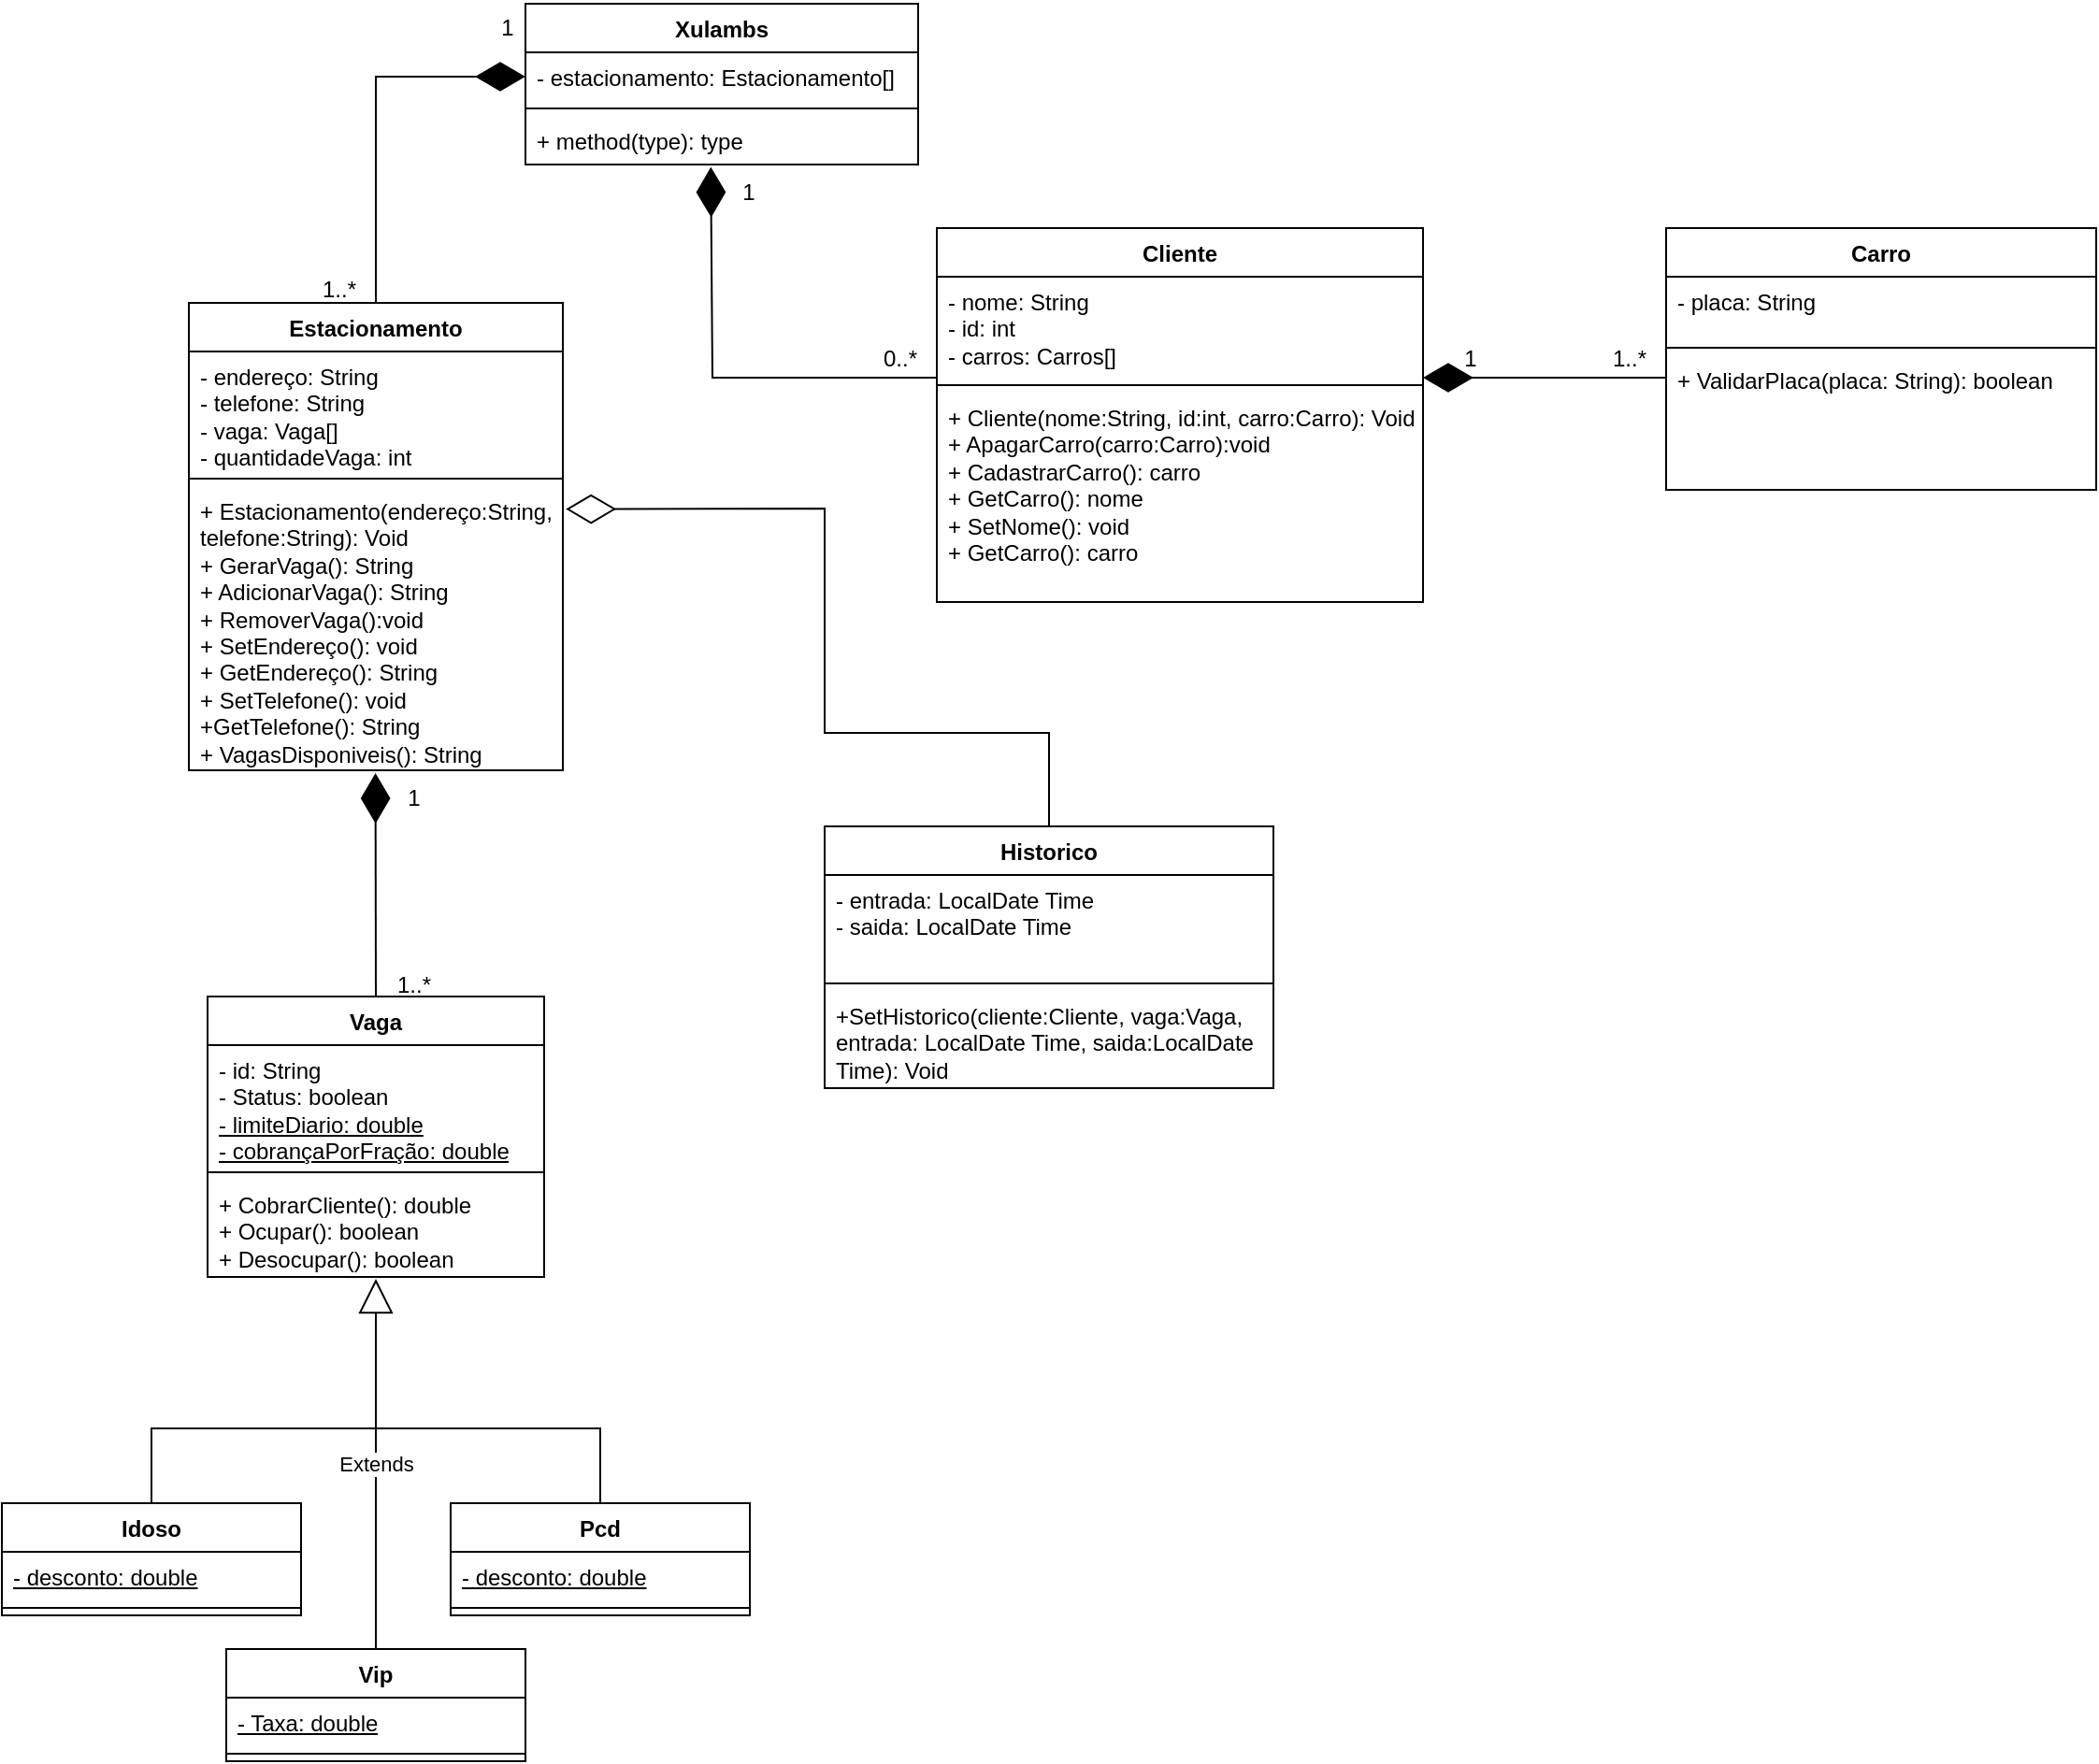 <mxfile version="24.7.17">
  <diagram name="Página-1" id="fv9jJzi5jMxv1ILbsiFP">
    <mxGraphModel dx="2224" dy="938" grid="1" gridSize="10" guides="1" tooltips="1" connect="1" arrows="1" fold="1" page="1" pageScale="1" pageWidth="827" pageHeight="1169" math="0" shadow="0">
      <root>
        <mxCell id="0" />
        <mxCell id="1" parent="0" />
        <mxCell id="uLuHKNRF5myKDPDWh8ls-1" value="Xulambs" style="swimlane;fontStyle=1;align=center;verticalAlign=top;childLayout=stackLayout;horizontal=1;startSize=26;horizontalStack=0;resizeParent=1;resizeParentMax=0;resizeLast=0;collapsible=1;marginBottom=0;whiteSpace=wrap;html=1;" vertex="1" parent="1">
          <mxGeometry x="280" y="50" width="210" height="86" as="geometry" />
        </mxCell>
        <mxCell id="uLuHKNRF5myKDPDWh8ls-2" value="- estacionamento: Estacionamento[]" style="text;strokeColor=none;fillColor=none;align=left;verticalAlign=top;spacingLeft=4;spacingRight=4;overflow=hidden;rotatable=0;points=[[0,0.5],[1,0.5]];portConstraint=eastwest;whiteSpace=wrap;html=1;" vertex="1" parent="uLuHKNRF5myKDPDWh8ls-1">
          <mxGeometry y="26" width="210" height="26" as="geometry" />
        </mxCell>
        <mxCell id="uLuHKNRF5myKDPDWh8ls-3" value="" style="line;strokeWidth=1;fillColor=none;align=left;verticalAlign=middle;spacingTop=-1;spacingLeft=3;spacingRight=3;rotatable=0;labelPosition=right;points=[];portConstraint=eastwest;strokeColor=inherit;" vertex="1" parent="uLuHKNRF5myKDPDWh8ls-1">
          <mxGeometry y="52" width="210" height="8" as="geometry" />
        </mxCell>
        <mxCell id="uLuHKNRF5myKDPDWh8ls-4" value="+ method(type): type" style="text;strokeColor=none;fillColor=none;align=left;verticalAlign=top;spacingLeft=4;spacingRight=4;overflow=hidden;rotatable=0;points=[[0,0.5],[1,0.5]];portConstraint=eastwest;whiteSpace=wrap;html=1;" vertex="1" parent="uLuHKNRF5myKDPDWh8ls-1">
          <mxGeometry y="60" width="210" height="26" as="geometry" />
        </mxCell>
        <mxCell id="uLuHKNRF5myKDPDWh8ls-5" value="Estacionamento" style="swimlane;fontStyle=1;align=center;verticalAlign=top;childLayout=stackLayout;horizontal=1;startSize=26;horizontalStack=0;resizeParent=1;resizeParentMax=0;resizeLast=0;collapsible=1;marginBottom=0;whiteSpace=wrap;html=1;" vertex="1" parent="1">
          <mxGeometry x="100" y="210" width="200" height="250" as="geometry" />
        </mxCell>
        <mxCell id="uLuHKNRF5myKDPDWh8ls-6" value="- endereço: String&lt;div&gt;- telefone: String&lt;/div&gt;&lt;div&gt;- vaga: Vaga[]&lt;/div&gt;&lt;div&gt;- quantidadeVaga: int&lt;/div&gt;" style="text;strokeColor=none;fillColor=none;align=left;verticalAlign=top;spacingLeft=4;spacingRight=4;overflow=hidden;rotatable=0;points=[[0,0.5],[1,0.5]];portConstraint=eastwest;whiteSpace=wrap;html=1;" vertex="1" parent="uLuHKNRF5myKDPDWh8ls-5">
          <mxGeometry y="26" width="200" height="64" as="geometry" />
        </mxCell>
        <mxCell id="uLuHKNRF5myKDPDWh8ls-7" value="" style="line;strokeWidth=1;fillColor=none;align=left;verticalAlign=middle;spacingTop=-1;spacingLeft=3;spacingRight=3;rotatable=0;labelPosition=right;points=[];portConstraint=eastwest;strokeColor=inherit;" vertex="1" parent="uLuHKNRF5myKDPDWh8ls-5">
          <mxGeometry y="90" width="200" height="8" as="geometry" />
        </mxCell>
        <mxCell id="uLuHKNRF5myKDPDWh8ls-8" value="&lt;div&gt;+ Estacionamento(endereço:String, telefone:String): Void&lt;/div&gt;&lt;div&gt;+ GerarVaga(): String&lt;/div&gt;+ AdicionarVaga(): String&lt;div&gt;+ RemoverVaga():void&lt;/div&gt;&lt;div&gt;+ SetEndereço(): void&lt;/div&gt;&lt;div&gt;+ GetEndereço(): String&amp;nbsp;&lt;/div&gt;&lt;div&gt;+ SetTelefone(): void&amp;nbsp;&lt;/div&gt;&lt;div&gt;+GetTelefone(): String&lt;/div&gt;&lt;div&gt;+ VagasDisponiveis(): String&lt;/div&gt;" style="text;strokeColor=none;fillColor=none;align=left;verticalAlign=top;spacingLeft=4;spacingRight=4;overflow=hidden;rotatable=0;points=[[0,0.5],[1,0.5]];portConstraint=eastwest;whiteSpace=wrap;html=1;" vertex="1" parent="uLuHKNRF5myKDPDWh8ls-5">
          <mxGeometry y="98" width="200" height="152" as="geometry" />
        </mxCell>
        <mxCell id="uLuHKNRF5myKDPDWh8ls-13" value="" style="endArrow=diamondThin;endFill=1;endSize=24;html=1;rounded=0;entryX=0;entryY=0.5;entryDx=0;entryDy=0;exitX=0.5;exitY=0;exitDx=0;exitDy=0;" edge="1" parent="1" source="uLuHKNRF5myKDPDWh8ls-5" target="uLuHKNRF5myKDPDWh8ls-2">
          <mxGeometry width="160" relative="1" as="geometry">
            <mxPoint x="200" y="240" as="sourcePoint" />
            <mxPoint x="270" y="90" as="targetPoint" />
            <Array as="points">
              <mxPoint x="200" y="89" />
            </Array>
          </mxGeometry>
        </mxCell>
        <mxCell id="uLuHKNRF5myKDPDWh8ls-14" value="Cliente" style="swimlane;fontStyle=1;align=center;verticalAlign=top;childLayout=stackLayout;horizontal=1;startSize=26;horizontalStack=0;resizeParent=1;resizeParentMax=0;resizeLast=0;collapsible=1;marginBottom=0;whiteSpace=wrap;html=1;" vertex="1" parent="1">
          <mxGeometry x="500" y="170" width="260" height="200" as="geometry" />
        </mxCell>
        <mxCell id="uLuHKNRF5myKDPDWh8ls-15" value="- nome: String&lt;div&gt;- id: int&lt;/div&gt;&lt;div&gt;- carros: Carros[]&lt;/div&gt;" style="text;strokeColor=none;fillColor=none;align=left;verticalAlign=top;spacingLeft=4;spacingRight=4;overflow=hidden;rotatable=0;points=[[0,0.5],[1,0.5]];portConstraint=eastwest;whiteSpace=wrap;html=1;" vertex="1" parent="uLuHKNRF5myKDPDWh8ls-14">
          <mxGeometry y="26" width="260" height="54" as="geometry" />
        </mxCell>
        <mxCell id="uLuHKNRF5myKDPDWh8ls-16" value="" style="line;strokeWidth=1;fillColor=none;align=left;verticalAlign=middle;spacingTop=-1;spacingLeft=3;spacingRight=3;rotatable=0;labelPosition=right;points=[];portConstraint=eastwest;strokeColor=inherit;" vertex="1" parent="uLuHKNRF5myKDPDWh8ls-14">
          <mxGeometry y="80" width="260" height="8" as="geometry" />
        </mxCell>
        <mxCell id="uLuHKNRF5myKDPDWh8ls-17" value="+ Cliente(nome:String, id:int, carro:Carro): Void&lt;div&gt;+ ApagarCarro(carro:Carro):void&lt;/div&gt;&lt;div&gt;+ CadastrarCarro(): carro&lt;/div&gt;&lt;div&gt;+ GetCarro(): nome&lt;/div&gt;&lt;div&gt;+ SetNome(): void&lt;/div&gt;&lt;div&gt;+ GetCarro(): carro&lt;/div&gt;" style="text;strokeColor=none;fillColor=none;align=left;verticalAlign=top;spacingLeft=4;spacingRight=4;overflow=hidden;rotatable=0;points=[[0,0.5],[1,0.5]];portConstraint=eastwest;whiteSpace=wrap;html=1;" vertex="1" parent="uLuHKNRF5myKDPDWh8ls-14">
          <mxGeometry y="88" width="260" height="112" as="geometry" />
        </mxCell>
        <mxCell id="uLuHKNRF5myKDPDWh8ls-18" value="Historico" style="swimlane;fontStyle=1;align=center;verticalAlign=top;childLayout=stackLayout;horizontal=1;startSize=26;horizontalStack=0;resizeParent=1;resizeParentMax=0;resizeLast=0;collapsible=1;marginBottom=0;whiteSpace=wrap;html=1;" vertex="1" parent="1">
          <mxGeometry x="440" y="490" width="240" height="140" as="geometry" />
        </mxCell>
        <mxCell id="uLuHKNRF5myKDPDWh8ls-19" value="- entrada: LocalDate Time&lt;div&gt;- saida:&amp;nbsp;&lt;span style=&quot;background-color: initial;&quot;&gt;LocalDate Time&lt;/span&gt;&lt;/div&gt;" style="text;strokeColor=none;fillColor=none;align=left;verticalAlign=top;spacingLeft=4;spacingRight=4;overflow=hidden;rotatable=0;points=[[0,0.5],[1,0.5]];portConstraint=eastwest;whiteSpace=wrap;html=1;" vertex="1" parent="uLuHKNRF5myKDPDWh8ls-18">
          <mxGeometry y="26" width="240" height="54" as="geometry" />
        </mxCell>
        <mxCell id="uLuHKNRF5myKDPDWh8ls-20" value="" style="line;strokeWidth=1;fillColor=none;align=left;verticalAlign=middle;spacingTop=-1;spacingLeft=3;spacingRight=3;rotatable=0;labelPosition=right;points=[];portConstraint=eastwest;strokeColor=inherit;" vertex="1" parent="uLuHKNRF5myKDPDWh8ls-18">
          <mxGeometry y="80" width="240" height="8" as="geometry" />
        </mxCell>
        <mxCell id="uLuHKNRF5myKDPDWh8ls-21" value="+SetHistorico(cliente:Cliente, vaga:Vaga, entrada: LocalDate Time, saida:LocalDate Time): Void&lt;div&gt;&lt;br&gt;&lt;/div&gt;" style="text;strokeColor=none;fillColor=none;align=left;verticalAlign=top;spacingLeft=4;spacingRight=4;overflow=hidden;rotatable=0;points=[[0,0.5],[1,0.5]];portConstraint=eastwest;whiteSpace=wrap;html=1;" vertex="1" parent="uLuHKNRF5myKDPDWh8ls-18">
          <mxGeometry y="88" width="240" height="52" as="geometry" />
        </mxCell>
        <mxCell id="uLuHKNRF5myKDPDWh8ls-24" value="" style="endArrow=diamondThin;endFill=1;endSize=24;html=1;rounded=0;" edge="1" parent="1">
          <mxGeometry width="160" relative="1" as="geometry">
            <mxPoint x="890" y="250" as="sourcePoint" />
            <mxPoint x="760" y="250" as="targetPoint" />
          </mxGeometry>
        </mxCell>
        <mxCell id="uLuHKNRF5myKDPDWh8ls-25" value="Carro" style="swimlane;fontStyle=1;align=center;verticalAlign=top;childLayout=stackLayout;horizontal=1;startSize=26;horizontalStack=0;resizeParent=1;resizeParentMax=0;resizeLast=0;collapsible=1;marginBottom=0;whiteSpace=wrap;html=1;" vertex="1" parent="1">
          <mxGeometry x="890" y="170" width="230" height="140" as="geometry" />
        </mxCell>
        <mxCell id="uLuHKNRF5myKDPDWh8ls-26" value="- placa: String" style="text;strokeColor=none;fillColor=none;align=left;verticalAlign=top;spacingLeft=4;spacingRight=4;overflow=hidden;rotatable=0;points=[[0,0.5],[1,0.5]];portConstraint=eastwest;whiteSpace=wrap;html=1;" vertex="1" parent="uLuHKNRF5myKDPDWh8ls-25">
          <mxGeometry y="26" width="230" height="34" as="geometry" />
        </mxCell>
        <mxCell id="uLuHKNRF5myKDPDWh8ls-27" value="" style="line;strokeWidth=1;fillColor=none;align=left;verticalAlign=middle;spacingTop=-1;spacingLeft=3;spacingRight=3;rotatable=0;labelPosition=right;points=[];portConstraint=eastwest;strokeColor=inherit;" vertex="1" parent="uLuHKNRF5myKDPDWh8ls-25">
          <mxGeometry y="60" width="230" height="8" as="geometry" />
        </mxCell>
        <mxCell id="uLuHKNRF5myKDPDWh8ls-28" value="+ ValidarPlaca(placa: String): boolean" style="text;strokeColor=none;fillColor=none;align=left;verticalAlign=top;spacingLeft=4;spacingRight=4;overflow=hidden;rotatable=0;points=[[0,0.5],[1,0.5]];portConstraint=eastwest;whiteSpace=wrap;html=1;" vertex="1" parent="uLuHKNRF5myKDPDWh8ls-25">
          <mxGeometry y="68" width="230" height="72" as="geometry" />
        </mxCell>
        <mxCell id="uLuHKNRF5myKDPDWh8ls-29" value="" style="endArrow=diamondThin;endFill=1;endSize=24;html=1;rounded=0;entryX=0.472;entryY=1.051;entryDx=0;entryDy=0;entryPerimeter=0;exitX=0;exitY=0.999;exitDx=0;exitDy=0;exitPerimeter=0;" edge="1" parent="1" source="uLuHKNRF5myKDPDWh8ls-15" target="uLuHKNRF5myKDPDWh8ls-4">
          <mxGeometry width="160" relative="1" as="geometry">
            <mxPoint x="270" y="170" as="sourcePoint" />
            <mxPoint x="430" y="170" as="targetPoint" />
            <Array as="points">
              <mxPoint x="380" y="250" />
            </Array>
          </mxGeometry>
        </mxCell>
        <mxCell id="uLuHKNRF5myKDPDWh8ls-30" value="" style="endArrow=diamondThin;endFill=0;endSize=24;html=1;rounded=0;entryX=1.008;entryY=0.081;entryDx=0;entryDy=0;entryPerimeter=0;exitX=0.5;exitY=0;exitDx=0;exitDy=0;" edge="1" parent="1" source="uLuHKNRF5myKDPDWh8ls-18" target="uLuHKNRF5myKDPDWh8ls-8">
          <mxGeometry width="160" relative="1" as="geometry">
            <mxPoint x="660" y="490" as="sourcePoint" />
            <mxPoint x="590" y="420" as="targetPoint" />
            <Array as="points">
              <mxPoint x="560" y="440" />
              <mxPoint x="440" y="440" />
              <mxPoint x="440" y="320" />
            </Array>
          </mxGeometry>
        </mxCell>
        <mxCell id="uLuHKNRF5myKDPDWh8ls-32" value="" style="endArrow=diamondThin;endFill=1;endSize=24;html=1;rounded=0;entryX=0.499;entryY=1.01;entryDx=0;entryDy=0;entryPerimeter=0;exitX=0.5;exitY=0;exitDx=0;exitDy=0;" edge="1" parent="1" source="uLuHKNRF5myKDPDWh8ls-33" target="uLuHKNRF5myKDPDWh8ls-8">
          <mxGeometry width="160" relative="1" as="geometry">
            <mxPoint x="193" y="530" as="sourcePoint" />
            <mxPoint x="310" y="630" as="targetPoint" />
          </mxGeometry>
        </mxCell>
        <mxCell id="uLuHKNRF5myKDPDWh8ls-33" value="Vaga" style="swimlane;fontStyle=1;align=center;verticalAlign=top;childLayout=stackLayout;horizontal=1;startSize=26;horizontalStack=0;resizeParent=1;resizeParentMax=0;resizeLast=0;collapsible=1;marginBottom=0;whiteSpace=wrap;html=1;" vertex="1" parent="1">
          <mxGeometry x="110" y="581" width="180" height="150" as="geometry" />
        </mxCell>
        <mxCell id="uLuHKNRF5myKDPDWh8ls-34" value="- id: String&lt;div&gt;- Status: boolean&lt;/div&gt;&lt;div&gt;&lt;div&gt;&lt;u&gt;- limiteDiario: double&lt;/u&gt;&lt;/div&gt;&lt;div&gt;&lt;u&gt;- cobrançaPorFração: double&lt;/u&gt;&lt;/div&gt;&lt;/div&gt;" style="text;strokeColor=none;fillColor=none;align=left;verticalAlign=top;spacingLeft=4;spacingRight=4;overflow=hidden;rotatable=0;points=[[0,0.5],[1,0.5]];portConstraint=eastwest;whiteSpace=wrap;html=1;" vertex="1" parent="uLuHKNRF5myKDPDWh8ls-33">
          <mxGeometry y="26" width="180" height="64" as="geometry" />
        </mxCell>
        <mxCell id="uLuHKNRF5myKDPDWh8ls-35" value="" style="line;strokeWidth=1;fillColor=none;align=left;verticalAlign=middle;spacingTop=-1;spacingLeft=3;spacingRight=3;rotatable=0;labelPosition=right;points=[];portConstraint=eastwest;strokeColor=inherit;" vertex="1" parent="uLuHKNRF5myKDPDWh8ls-33">
          <mxGeometry y="90" width="180" height="8" as="geometry" />
        </mxCell>
        <mxCell id="uLuHKNRF5myKDPDWh8ls-36" value="+ CobrarCliente(): double&lt;div&gt;+ Ocupar(): boolean&lt;/div&gt;&lt;div&gt;+ Desocupar(): boolean&lt;/div&gt;" style="text;strokeColor=none;fillColor=none;align=left;verticalAlign=top;spacingLeft=4;spacingRight=4;overflow=hidden;rotatable=0;points=[[0,0.5],[1,0.5]];portConstraint=eastwest;whiteSpace=wrap;html=1;" vertex="1" parent="uLuHKNRF5myKDPDWh8ls-33">
          <mxGeometry y="98" width="180" height="52" as="geometry" />
        </mxCell>
        <mxCell id="uLuHKNRF5myKDPDWh8ls-37" value="Idoso" style="swimlane;fontStyle=1;align=center;verticalAlign=top;childLayout=stackLayout;horizontal=1;startSize=26;horizontalStack=0;resizeParent=1;resizeParentMax=0;resizeLast=0;collapsible=1;marginBottom=0;whiteSpace=wrap;html=1;" vertex="1" parent="1">
          <mxGeometry y="852" width="160" height="60" as="geometry" />
        </mxCell>
        <mxCell id="uLuHKNRF5myKDPDWh8ls-38" value="&lt;u&gt;- desconto: double&lt;/u&gt;" style="text;strokeColor=none;fillColor=none;align=left;verticalAlign=top;spacingLeft=4;spacingRight=4;overflow=hidden;rotatable=0;points=[[0,0.5],[1,0.5]];portConstraint=eastwest;whiteSpace=wrap;html=1;" vertex="1" parent="uLuHKNRF5myKDPDWh8ls-37">
          <mxGeometry y="26" width="160" height="26" as="geometry" />
        </mxCell>
        <mxCell id="uLuHKNRF5myKDPDWh8ls-39" value="" style="line;strokeWidth=1;fillColor=none;align=left;verticalAlign=middle;spacingTop=-1;spacingLeft=3;spacingRight=3;rotatable=0;labelPosition=right;points=[];portConstraint=eastwest;strokeColor=inherit;" vertex="1" parent="uLuHKNRF5myKDPDWh8ls-37">
          <mxGeometry y="52" width="160" height="8" as="geometry" />
        </mxCell>
        <mxCell id="uLuHKNRF5myKDPDWh8ls-41" value="Vip" style="swimlane;fontStyle=1;align=center;verticalAlign=top;childLayout=stackLayout;horizontal=1;startSize=26;horizontalStack=0;resizeParent=1;resizeParentMax=0;resizeLast=0;collapsible=1;marginBottom=0;whiteSpace=wrap;html=1;" vertex="1" parent="1">
          <mxGeometry x="120" y="930" width="160" height="60" as="geometry" />
        </mxCell>
        <mxCell id="uLuHKNRF5myKDPDWh8ls-42" value="&lt;u&gt;- Taxa: double&lt;/u&gt;" style="text;strokeColor=none;fillColor=none;align=left;verticalAlign=top;spacingLeft=4;spacingRight=4;overflow=hidden;rotatable=0;points=[[0,0.5],[1,0.5]];portConstraint=eastwest;whiteSpace=wrap;html=1;" vertex="1" parent="uLuHKNRF5myKDPDWh8ls-41">
          <mxGeometry y="26" width="160" height="26" as="geometry" />
        </mxCell>
        <mxCell id="uLuHKNRF5myKDPDWh8ls-43" value="" style="line;strokeWidth=1;fillColor=none;align=left;verticalAlign=middle;spacingTop=-1;spacingLeft=3;spacingRight=3;rotatable=0;labelPosition=right;points=[];portConstraint=eastwest;strokeColor=inherit;" vertex="1" parent="uLuHKNRF5myKDPDWh8ls-41">
          <mxGeometry y="52" width="160" height="8" as="geometry" />
        </mxCell>
        <mxCell id="uLuHKNRF5myKDPDWh8ls-44" value="Pcd" style="swimlane;fontStyle=1;align=center;verticalAlign=top;childLayout=stackLayout;horizontal=1;startSize=26;horizontalStack=0;resizeParent=1;resizeParentMax=0;resizeLast=0;collapsible=1;marginBottom=0;whiteSpace=wrap;html=1;" vertex="1" parent="1">
          <mxGeometry x="240" y="852" width="160" height="60" as="geometry" />
        </mxCell>
        <mxCell id="uLuHKNRF5myKDPDWh8ls-45" value="&lt;u&gt;- desconto: double&lt;/u&gt;" style="text;strokeColor=none;fillColor=none;align=left;verticalAlign=top;spacingLeft=4;spacingRight=4;overflow=hidden;rotatable=0;points=[[0,0.5],[1,0.5]];portConstraint=eastwest;whiteSpace=wrap;html=1;" vertex="1" parent="uLuHKNRF5myKDPDWh8ls-44">
          <mxGeometry y="26" width="160" height="26" as="geometry" />
        </mxCell>
        <mxCell id="uLuHKNRF5myKDPDWh8ls-46" value="" style="line;strokeWidth=1;fillColor=none;align=left;verticalAlign=middle;spacingTop=-1;spacingLeft=3;spacingRight=3;rotatable=0;labelPosition=right;points=[];portConstraint=eastwest;strokeColor=inherit;" vertex="1" parent="uLuHKNRF5myKDPDWh8ls-44">
          <mxGeometry y="52" width="160" height="8" as="geometry" />
        </mxCell>
        <mxCell id="uLuHKNRF5myKDPDWh8ls-47" value="Extends" style="endArrow=block;endSize=16;endFill=0;html=1;rounded=0;exitX=0.5;exitY=0;exitDx=0;exitDy=0;entryX=0.5;entryY=1.019;entryDx=0;entryDy=0;entryPerimeter=0;" edge="1" parent="1" source="uLuHKNRF5myKDPDWh8ls-41" target="uLuHKNRF5myKDPDWh8ls-36">
          <mxGeometry width="160" relative="1" as="geometry">
            <mxPoint x="160" y="812" as="sourcePoint" />
            <mxPoint x="200" y="732" as="targetPoint" />
          </mxGeometry>
        </mxCell>
        <mxCell id="uLuHKNRF5myKDPDWh8ls-48" value="" style="endArrow=none;html=1;rounded=0;entryX=0.5;entryY=0;entryDx=0;entryDy=0;" edge="1" parent="1" target="uLuHKNRF5myKDPDWh8ls-44">
          <mxGeometry width="50" height="50" relative="1" as="geometry">
            <mxPoint x="200" y="812" as="sourcePoint" />
            <mxPoint x="310" y="782" as="targetPoint" />
            <Array as="points">
              <mxPoint x="320" y="812" />
            </Array>
          </mxGeometry>
        </mxCell>
        <mxCell id="uLuHKNRF5myKDPDWh8ls-49" value="" style="endArrow=none;html=1;rounded=0;exitX=0.5;exitY=0;exitDx=0;exitDy=0;" edge="1" parent="1" source="uLuHKNRF5myKDPDWh8ls-37">
          <mxGeometry width="50" height="50" relative="1" as="geometry">
            <mxPoint x="70" y="842" as="sourcePoint" />
            <mxPoint x="200" y="812" as="targetPoint" />
            <Array as="points">
              <mxPoint x="80" y="812" />
            </Array>
          </mxGeometry>
        </mxCell>
        <mxCell id="uLuHKNRF5myKDPDWh8ls-50" value="1" style="text;html=1;align=center;verticalAlign=middle;resizable=0;points=[];autosize=1;strokeColor=none;fillColor=none;" vertex="1" parent="1">
          <mxGeometry x="205" y="460" width="30" height="30" as="geometry" />
        </mxCell>
        <mxCell id="uLuHKNRF5myKDPDWh8ls-51" value="1..*" style="text;html=1;align=center;verticalAlign=middle;resizable=0;points=[];autosize=1;strokeColor=none;fillColor=none;" vertex="1" parent="1">
          <mxGeometry x="200" y="560" width="40" height="30" as="geometry" />
        </mxCell>
        <mxCell id="uLuHKNRF5myKDPDWh8ls-52" value="1" style="text;html=1;align=center;verticalAlign=middle;resizable=0;points=[];autosize=1;strokeColor=none;fillColor=none;" vertex="1" parent="1">
          <mxGeometry x="255" y="48" width="30" height="30" as="geometry" />
        </mxCell>
        <mxCell id="uLuHKNRF5myKDPDWh8ls-53" value="1..*" style="text;html=1;align=center;verticalAlign=middle;resizable=0;points=[];autosize=1;strokeColor=none;fillColor=none;" vertex="1" parent="1">
          <mxGeometry x="160" y="188" width="40" height="30" as="geometry" />
        </mxCell>
        <mxCell id="uLuHKNRF5myKDPDWh8ls-54" value="1" style="text;html=1;align=center;verticalAlign=middle;resizable=0;points=[];autosize=1;strokeColor=none;fillColor=none;" vertex="1" parent="1">
          <mxGeometry x="384" y="136" width="30" height="30" as="geometry" />
        </mxCell>
        <mxCell id="uLuHKNRF5myKDPDWh8ls-55" value="0..*" style="text;html=1;align=center;verticalAlign=middle;resizable=0;points=[];autosize=1;strokeColor=none;fillColor=none;" vertex="1" parent="1">
          <mxGeometry x="460" y="225" width="40" height="30" as="geometry" />
        </mxCell>
        <mxCell id="uLuHKNRF5myKDPDWh8ls-56" value="1" style="text;html=1;align=center;verticalAlign=middle;resizable=0;points=[];autosize=1;strokeColor=none;fillColor=none;" vertex="1" parent="1">
          <mxGeometry x="770" y="225" width="30" height="30" as="geometry" />
        </mxCell>
        <mxCell id="uLuHKNRF5myKDPDWh8ls-57" value="1..*" style="text;html=1;align=center;verticalAlign=middle;resizable=0;points=[];autosize=1;strokeColor=none;fillColor=none;" vertex="1" parent="1">
          <mxGeometry x="850" y="225" width="40" height="30" as="geometry" />
        </mxCell>
      </root>
    </mxGraphModel>
  </diagram>
</mxfile>
